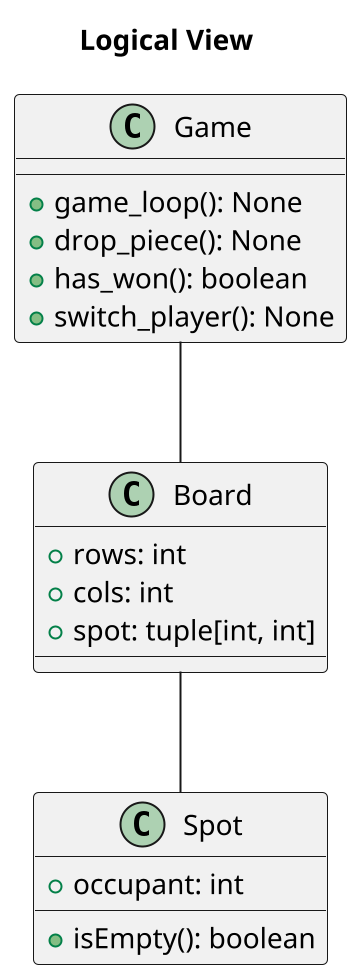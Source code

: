 @startuml
title Logical View
scale 2

class Game {
  +game_loop(): None
  +drop_piece(): None
  +has_won(): boolean
  +switch_player(): None
}

class Board {
  +rows: int
  +cols: int
  +spot: tuple[int, int]
}

class Spot {
  +occupant: int
  +isEmpty(): boolean
}

Game -- Board
Board -- Spot

@enduml
